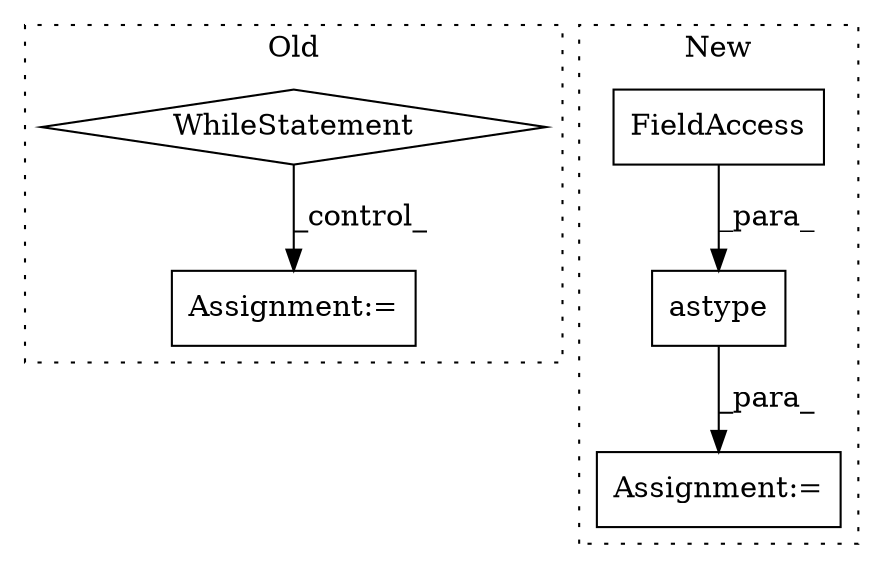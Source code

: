 digraph G {
subgraph cluster0 {
1 [label="WhileStatement" a="61" s="2123,2134" l="7,2" shape="diamond"];
3 [label="Assignment:=" a="7" s="2186" l="2" shape="box"];
label = "Old";
style="dotted";
}
subgraph cluster1 {
2 [label="astype" a="32" s="2058,2074" l="7,1" shape="box"];
4 [label="Assignment:=" a="7" s="2135,2228" l="57,2" shape="box"];
5 [label="FieldAccess" a="22" s="2065" l="9" shape="box"];
label = "New";
style="dotted";
}
1 -> 3 [label="_control_"];
2 -> 4 [label="_para_"];
5 -> 2 [label="_para_"];
}